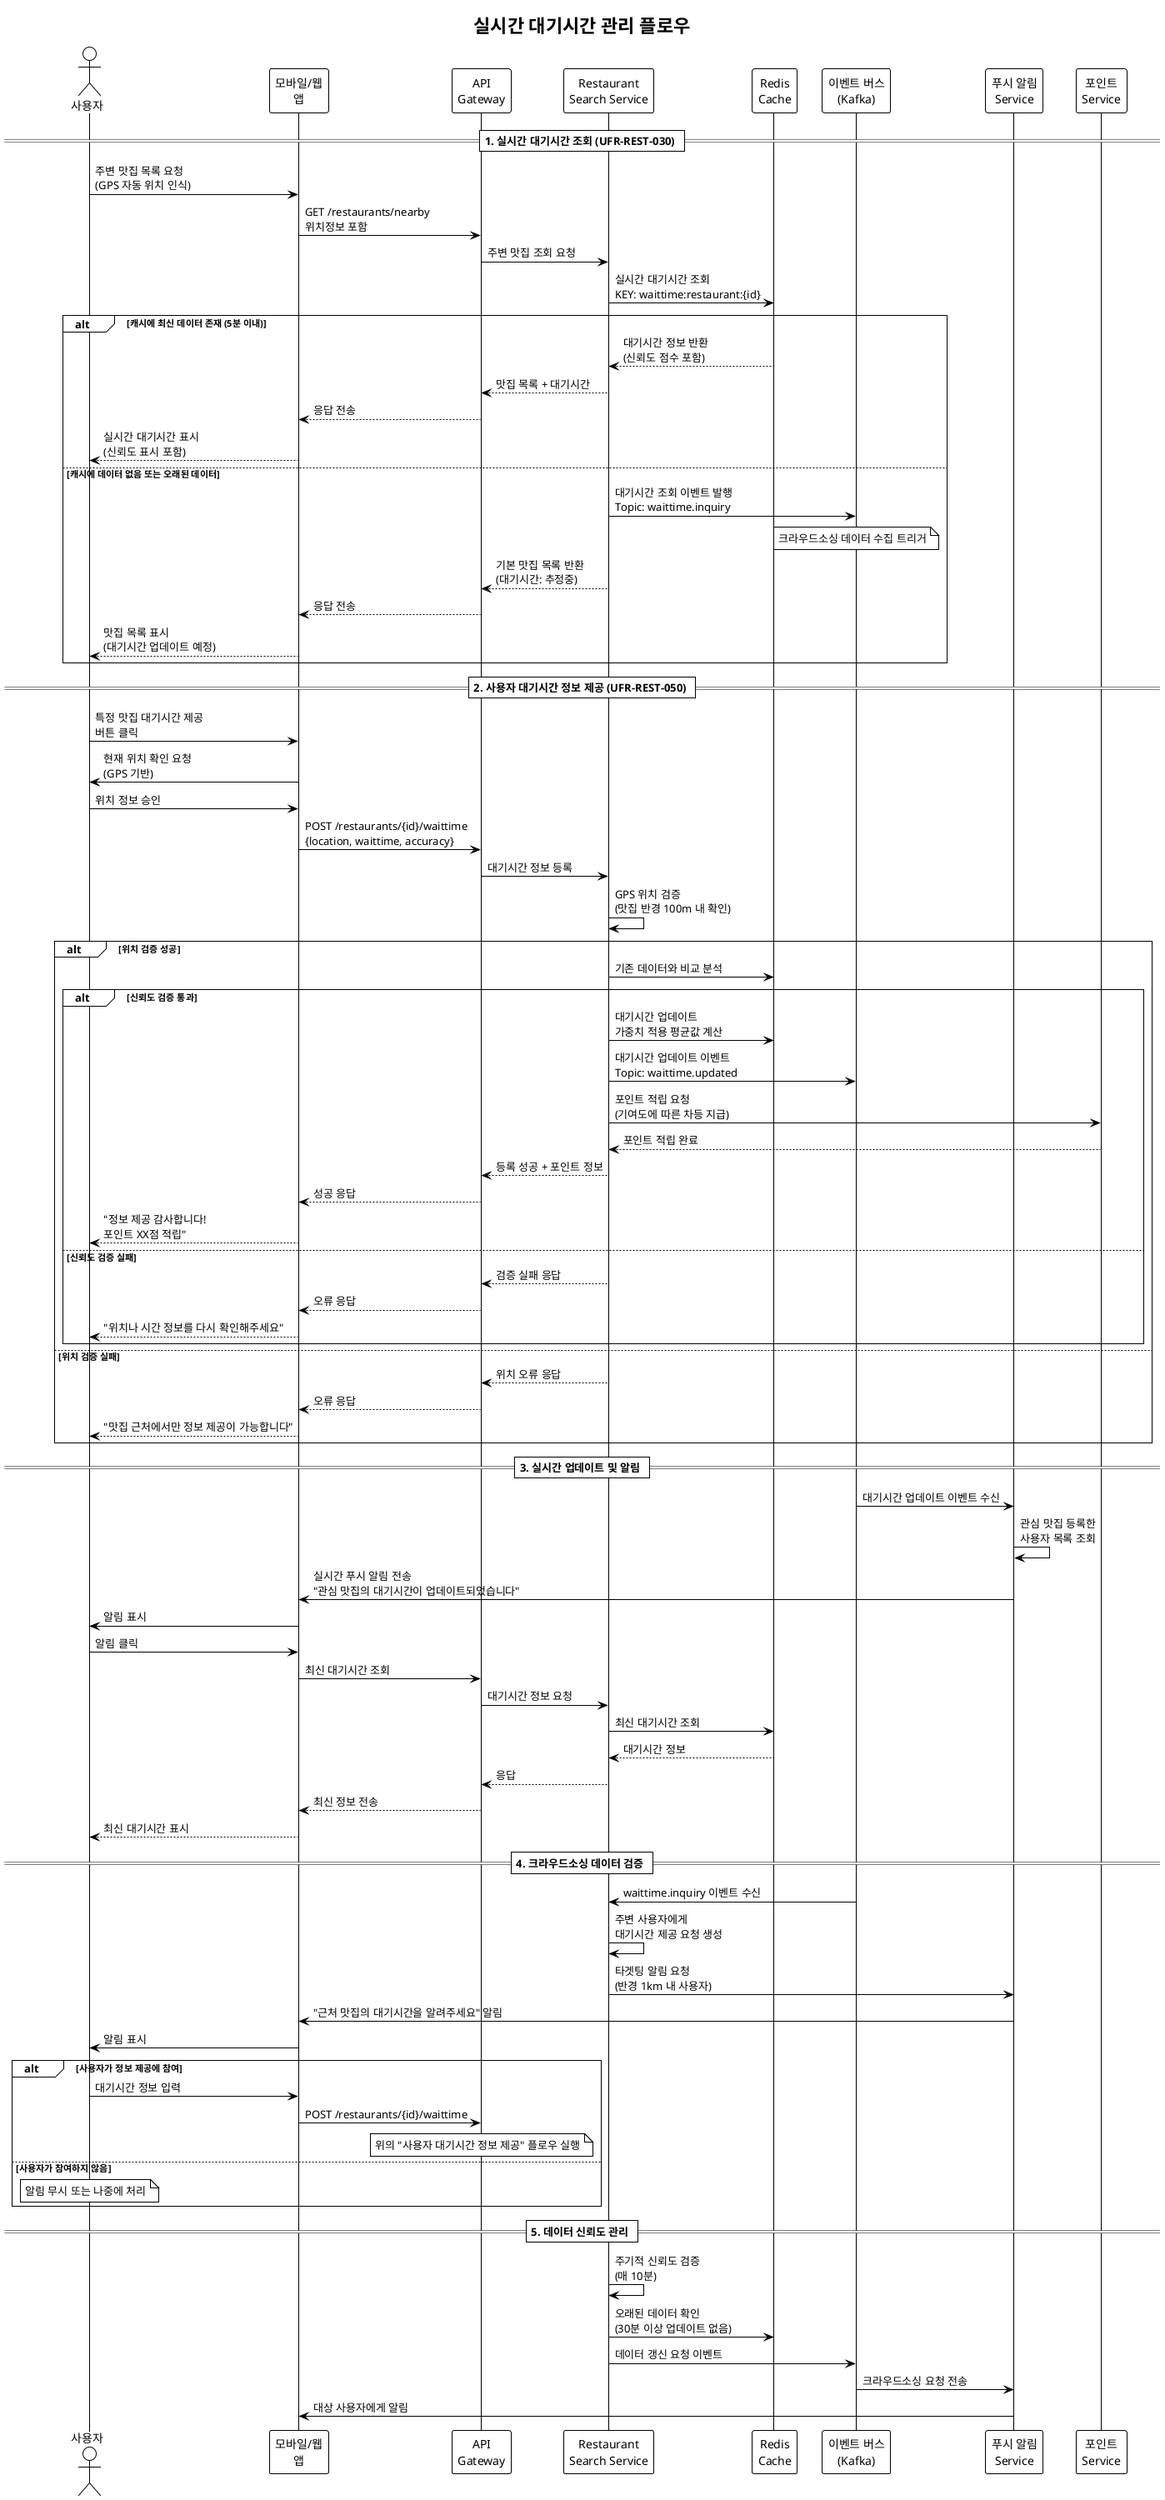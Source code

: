 @startuml 실시간대기시간관리
!theme mono

title 실시간 대기시간 관리 플로우

actor 사용자 as User
participant "모바일/웹\n앱" as Frontend
participant "API\nGateway" as Gateway
participant "Restaurant\nSearch Service" as RestaurantService
participant "Redis\nCache" as Cache
participant "이벤트 버스\n(Kafka)" as EventBus
participant "푸시 알림\nService" as PushService
participant "포인트\nService" as PointService

== 1. 실시간 대기시간 조회 (UFR-REST-030) ==

User -> Frontend: 주변 맛집 목록 요청\n(GPS 자동 위치 인식)
Frontend -> Gateway: GET /restaurants/nearby\n위치정보 포함
Gateway -> RestaurantService: 주변 맛집 조회 요청
RestaurantService -> Cache: 실시간 대기시간 조회\nKEY: waittime:restaurant:{id}

alt 캐시에 최신 데이터 존재 (5분 이내)
    Cache --> RestaurantService: 대기시간 정보 반환\n(신뢰도 점수 포함)
    RestaurantService --> Gateway: 맛집 목록 + 대기시간
    Gateway --> Frontend: 응답 전송
    Frontend --> User: 실시간 대기시간 표시\n(신뢰도 표시 포함)

else 캐시에 데이터 없음 또는 오래된 데이터
    RestaurantService -> EventBus: 대기시간 조회 이벤트 발행\nTopic: waittime.inquiry
    note over EventBus: 크라우드소싱 데이터 수집 트리거
    RestaurantService --> Gateway: 기본 맛집 목록 반환\n(대기시간: 추정중)
    Gateway --> Frontend: 응답 전송
    Frontend --> User: 맛집 목록 표시\n(대기시간 업데이트 예정)
end

== 2. 사용자 대기시간 정보 제공 (UFR-REST-050) ==

User -> Frontend: 특정 맛집 대기시간 제공\n버튼 클릭
Frontend -> User: 현재 위치 확인 요청\n(GPS 기반)
User -> Frontend: 위치 정보 승인
Frontend -> Gateway: POST /restaurants/{id}/waittime\n{location, waittime, accuracy}

Gateway -> RestaurantService: 대기시간 정보 등록
RestaurantService -> RestaurantService: GPS 위치 검증\n(맛집 반경 100m 내 확인)

alt 위치 검증 성공
    RestaurantService -> Cache: 기존 데이터와 비교 분석
    
    alt 신뢰도 검증 통과
        RestaurantService -> Cache: 대기시간 업데이트\n가중치 적용 평균값 계산
        RestaurantService -> EventBus: 대기시간 업데이트 이벤트\nTopic: waittime.updated
        RestaurantService -> PointService: 포인트 적립 요청\n(기여도에 따른 차등 지급)
        
        PointService --> RestaurantService: 포인트 적립 완료
        RestaurantService --> Gateway: 등록 성공 + 포인트 정보
        Gateway --> Frontend: 성공 응답
        Frontend --> User: "정보 제공 감사합니다!\n포인트 XX점 적립"
        
    else 신뢰도 검증 실패
        RestaurantService --> Gateway: 검증 실패 응답
        Gateway --> Frontend: 오류 응답
        Frontend --> User: "위치나 시간 정보를 다시 확인해주세요"
    end
    
else 위치 검증 실패
    RestaurantService --> Gateway: 위치 오류 응답
    Gateway --> Frontend: 오류 응답
    Frontend --> User: "맛집 근처에서만 정보 제공이 가능합니다"
end

== 3. 실시간 업데이트 및 알림 ==

EventBus -> PushService: 대기시간 업데이트 이벤트 수신
PushService -> PushService: 관심 맛집 등록한\n사용자 목록 조회
PushService -> Frontend: 실시간 푸시 알림 전송\n"관심 맛집의 대기시간이 업데이트되었습니다"
Frontend -> User: 알림 표시
User -> Frontend: 알림 클릭
Frontend -> Gateway: 최신 대기시간 조회
Gateway -> RestaurantService: 대기시간 정보 요청
RestaurantService -> Cache: 최신 대기시간 조회
Cache --> RestaurantService: 대기시간 정보
RestaurantService --> Gateway: 응답
Gateway --> Frontend: 최신 정보 전송
Frontend --> User: 최신 대기시간 표시

== 4. 크라우드소싱 데이터 검증 ==

EventBus -> RestaurantService: waittime.inquiry 이벤트 수신
RestaurantService -> RestaurantService: 주변 사용자에게\n대기시간 제공 요청 생성
RestaurantService -> PushService: 타겟팅 알림 요청\n(반경 1km 내 사용자)
PushService -> Frontend: "근처 맛집의 대기시간을 알려주세요" 알림
Frontend -> User: 알림 표시

alt 사용자가 정보 제공에 참여
    User -> Frontend: 대기시간 정보 입력
    Frontend -> Gateway: POST /restaurants/{id}/waittime
    note over Gateway: 위의 "사용자 대기시간 정보 제공" 플로우 실행
else 사용자가 참여하지 않음
    note over User: 알림 무시 또는 나중에 처리
end

== 5. 데이터 신뢰도 관리 ==

RestaurantService -> RestaurantService: 주기적 신뢰도 검증\n(매 10분)
RestaurantService -> Cache: 오래된 데이터 확인\n(30분 이상 업데이트 없음)
RestaurantService -> EventBus: 데이터 갱신 요청 이벤트
EventBus -> PushService: 크라우드소싱 요청 전송
PushService -> Frontend: 대상 사용자에게 알림

@enduml